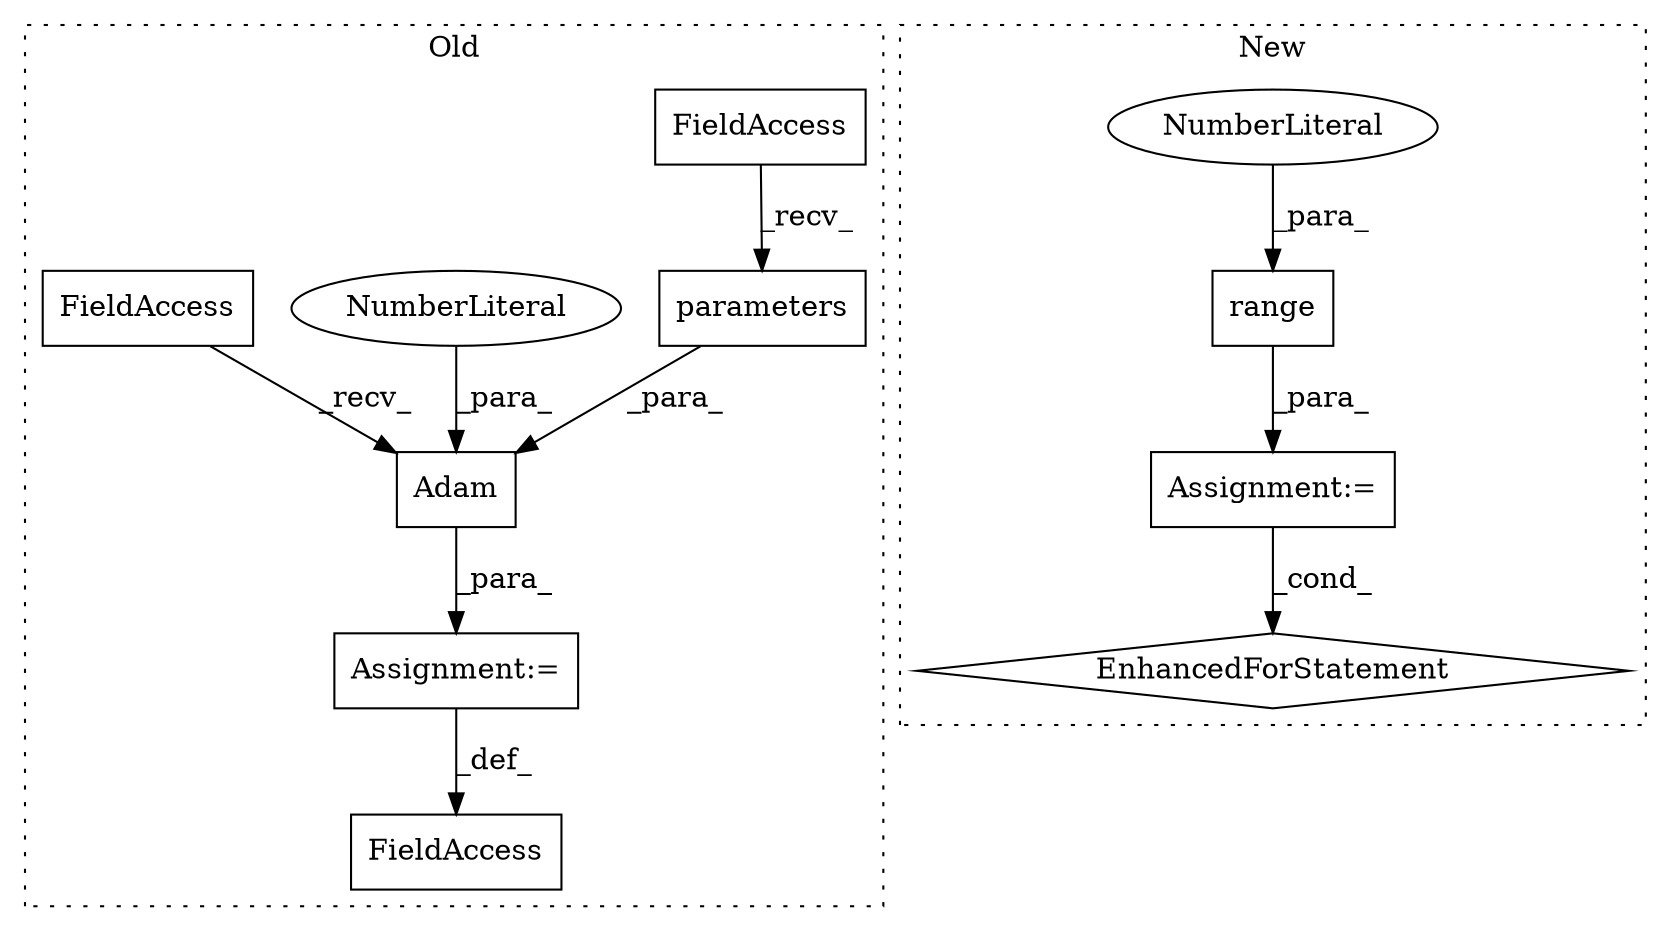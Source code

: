 digraph G {
subgraph cluster0 {
1 [label="Adam" a="32" s="1561,1595" l="5,1" shape="box"];
4 [label="Assignment:=" a="7" s="1548" l="1" shape="box"];
5 [label="FieldAccess" a="22" s="1539" l="9" shape="box"];
6 [label="parameters" a="32" s="1572" l="12" shape="box"];
7 [label="FieldAccess" a="22" s="1566" l="5" shape="box"];
8 [label="NumberLiteral" a="34" s="1585" l="4" shape="ellipse"];
11 [label="FieldAccess" a="22" s="1549" l="11" shape="box"];
label = "Old";
style="dotted";
}
subgraph cluster1 {
2 [label="EnhancedForStatement" a="70" s="2165,2242" l="57,2" shape="diamond"];
3 [label="Assignment:=" a="7" s="2165,2242" l="57,2" shape="box"];
9 [label="range" a="32" s="2230,2241" l="6,1" shape="box"];
10 [label="NumberLiteral" a="34" s="2238" l="3" shape="ellipse"];
label = "New";
style="dotted";
}
1 -> 4 [label="_para_"];
3 -> 2 [label="_cond_"];
4 -> 5 [label="_def_"];
6 -> 1 [label="_para_"];
7 -> 6 [label="_recv_"];
8 -> 1 [label="_para_"];
9 -> 3 [label="_para_"];
10 -> 9 [label="_para_"];
11 -> 1 [label="_recv_"];
}